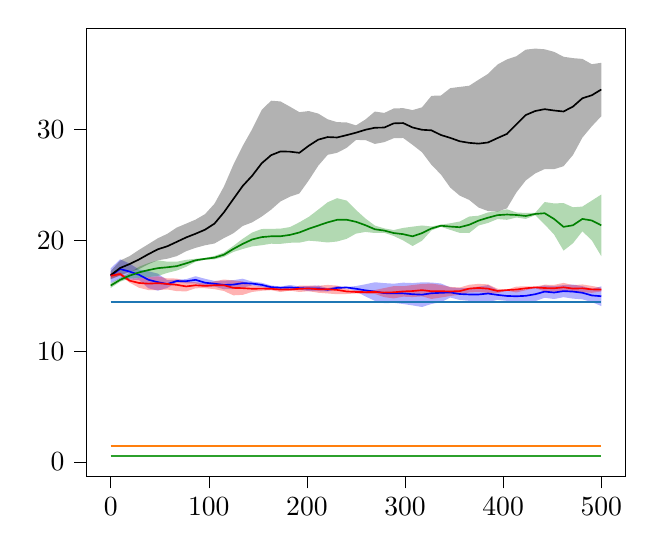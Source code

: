 % This file was created by tikzplotlib v0.9.6.
\begin{tikzpicture}

\definecolor{color0}{rgb}{0.122,0.467,0.706}
\definecolor{color1}{rgb}{1,0.498,0.055}
\definecolor{color2}{rgb}{0.173,0.627,0.173}

\begin{axis}[
tick align=outside,
tick pos=left,
x grid style={white!69.02!black},
xmin=-25, xmax=525,
xtick style={color=black},
y grid style={white!69.02!black},
ymin=-1.308, ymax=39.166,
ytick style={color=black}
]
\path [fill=blue, fill opacity=0.3]
(axis cs:0,17.481)
--(axis cs:0,16.17)
--(axis cs:9.615,16.555)
--(axis cs:19.231,16.471)
--(axis cs:28.846,16.431)
--(axis cs:38.462,15.688)
--(axis cs:48.077,15.475)
--(axis cs:57.692,15.721)
--(axis cs:67.308,16.215)
--(axis cs:76.923,16.142)
--(axis cs:86.538,16.126)
--(axis cs:96.154,15.837)
--(axis cs:105.769,15.849)
--(axis cs:115.385,15.599)
--(axis cs:125,15.62)
--(axis cs:134.615,15.759)
--(axis cs:144.231,15.938)
--(axis cs:153.846,15.808)
--(axis cs:163.462,15.633)
--(axis cs:173.077,15.64)
--(axis cs:182.692,15.553)
--(axis cs:192.308,15.548)
--(axis cs:201.923,15.435)
--(axis cs:211.538,15.422)
--(axis cs:221.154,15.411)
--(axis cs:230.769,15.571)
--(axis cs:240.385,15.722)
--(axis cs:250,15.405)
--(axis cs:259.615,14.953)
--(axis cs:269.231,14.556)
--(axis cs:278.846,14.342)
--(axis cs:288.462,14.374)
--(axis cs:298.077,14.27)
--(axis cs:307.692,14.141)
--(axis cs:317.308,13.998)
--(axis cs:326.923,14.271)
--(axis cs:336.538,14.435)
--(axis cs:346.154,14.853)
--(axis cs:355.769,14.634)
--(axis cs:365.385,14.552)
--(axis cs:375,14.42)
--(axis cs:384.615,14.453)
--(axis cs:394.231,14.637)
--(axis cs:403.846,14.552)
--(axis cs:413.462,14.433)
--(axis cs:423.077,14.42)
--(axis cs:432.692,14.522)
--(axis cs:442.308,14.835)
--(axis cs:451.923,14.718)
--(axis cs:461.538,14.886)
--(axis cs:471.154,14.754)
--(axis cs:480.769,14.692)
--(axis cs:490.385,14.444)
--(axis cs:500,14.087)
--(axis cs:500,15.857)
--(axis cs:500,15.857)
--(axis cs:490.385,15.641)
--(axis cs:480.769,15.876)
--(axis cs:471.154,16.026)
--(axis cs:461.538,15.975)
--(axis cs:451.923,15.889)
--(axis cs:442.308,15.942)
--(axis cs:432.692,15.778)
--(axis cs:423.077,15.596)
--(axis cs:413.462,15.5)
--(axis cs:403.846,15.439)
--(axis cs:394.231,15.543)
--(axis cs:384.615,15.977)
--(axis cs:375,15.839)
--(axis cs:365.385,15.71)
--(axis cs:355.769,15.705)
--(axis cs:346.154,15.772)
--(axis cs:336.538,16.123)
--(axis cs:326.923,16.206)
--(axis cs:317.308,16.225)
--(axis cs:307.692,16.16)
--(axis cs:298.077,16.194)
--(axis cs:288.462,16.101)
--(axis cs:278.846,16.156)
--(axis cs:269.231,16.231)
--(axis cs:259.615,16.049)
--(axis cs:250,15.889)
--(axis cs:240.385,15.8)
--(axis cs:230.769,15.88)
--(axis cs:221.154,15.703)
--(axis cs:211.538,15.941)
--(axis cs:201.923,15.89)
--(axis cs:192.308,15.86)
--(axis cs:182.692,15.984)
--(axis cs:173.077,15.842)
--(axis cs:163.462,15.943)
--(axis cs:153.846,16.186)
--(axis cs:144.231,16.29)
--(axis cs:134.615,16.55)
--(axis cs:125,16.422)
--(axis cs:115.385,16.379)
--(axis cs:105.769,16.353)
--(axis cs:96.154,16.546)
--(axis cs:86.538,16.776)
--(axis cs:76.923,16.514)
--(axis cs:67.308,16.467)
--(axis cs:57.692,16.418)
--(axis cs:48.077,17.01)
--(axis cs:38.462,17.223)
--(axis cs:28.846,17.388)
--(axis cs:19.231,17.921)
--(axis cs:9.615,18.304)
--(axis cs:0,17.481)
--cycle;

\path [fill=black, fill opacity=0.3]
(axis cs:0,17.239)
--(axis cs:0,16.494)
--(axis cs:9.615,16.858)
--(axis cs:19.231,17.153)
--(axis cs:28.846,17.423)
--(axis cs:38.462,17.861)
--(axis cs:48.077,18.217)
--(axis cs:57.692,18.356)
--(axis cs:67.308,18.59)
--(axis cs:76.923,19.035)
--(axis cs:86.538,19.339)
--(axis cs:96.154,19.57)
--(axis cs:105.769,19.731)
--(axis cs:115.385,20.216)
--(axis cs:125,20.651)
--(axis cs:134.615,21.315)
--(axis cs:144.231,21.642)
--(axis cs:153.846,22.158)
--(axis cs:163.462,22.781)
--(axis cs:173.077,23.531)
--(axis cs:182.692,23.957)
--(axis cs:192.308,24.249)
--(axis cs:201.923,25.435)
--(axis cs:211.538,26.751)
--(axis cs:221.154,27.737)
--(axis cs:230.769,27.919)
--(axis cs:240.385,28.36)
--(axis cs:250,29.077)
--(axis cs:259.615,29.071)
--(axis cs:269.231,28.722)
--(axis cs:278.846,28.882)
--(axis cs:288.462,29.233)
--(axis cs:298.077,29.259)
--(axis cs:307.692,28.636)
--(axis cs:317.308,27.97)
--(axis cs:326.923,26.835)
--(axis cs:336.538,25.962)
--(axis cs:346.154,24.772)
--(axis cs:355.769,24.051)
--(axis cs:365.385,23.665)
--(axis cs:375,22.975)
--(axis cs:384.615,22.658)
--(axis cs:394.231,22.608)
--(axis cs:403.846,22.901)
--(axis cs:413.462,24.335)
--(axis cs:423.077,25.425)
--(axis cs:432.692,26.058)
--(axis cs:442.308,26.451)
--(axis cs:451.923,26.44)
--(axis cs:461.538,26.707)
--(axis cs:471.154,27.719)
--(axis cs:480.769,29.29)
--(axis cs:490.385,30.314)
--(axis cs:500,31.22)
--(axis cs:500,36.045)
--(axis cs:500,36.045)
--(axis cs:490.385,35.917)
--(axis cs:480.769,36.396)
--(axis cs:471.154,36.464)
--(axis cs:461.538,36.59)
--(axis cs:451.923,37.033)
--(axis cs:442.308,37.264)
--(axis cs:432.692,37.326)
--(axis cs:423.077,37.233)
--(axis cs:413.462,36.636)
--(axis cs:403.846,36.349)
--(axis cs:394.231,35.888)
--(axis cs:384.615,35.045)
--(axis cs:375,34.519)
--(axis cs:365.385,33.972)
--(axis cs:355.769,33.866)
--(axis cs:346.154,33.758)
--(axis cs:336.538,33.091)
--(axis cs:326.923,33.061)
--(axis cs:317.308,32.024)
--(axis cs:307.692,31.776)
--(axis cs:298.077,31.95)
--(axis cs:288.462,31.921)
--(axis cs:278.846,31.518)
--(axis cs:269.231,31.643)
--(axis cs:259.615,30.925)
--(axis cs:250,30.394)
--(axis cs:240.385,30.663)
--(axis cs:230.769,30.687)
--(axis cs:221.154,30.943)
--(axis cs:211.538,31.461)
--(axis cs:201.923,31.687)
--(axis cs:192.308,31.589)
--(axis cs:182.692,32.084)
--(axis cs:173.077,32.557)
--(axis cs:163.462,32.622)
--(axis cs:153.846,31.779)
--(axis cs:144.231,30.062)
--(axis cs:134.615,28.549)
--(axis cs:125,26.835)
--(axis cs:115.385,24.866)
--(axis cs:105.769,23.319)
--(axis cs:96.154,22.384)
--(axis cs:86.538,21.888)
--(axis cs:76.923,21.526)
--(axis cs:67.308,21.167)
--(axis cs:57.692,20.604)
--(axis cs:48.077,20.203)
--(axis cs:38.462,19.675)
--(axis cs:28.846,19.154)
--(axis cs:19.231,18.591)
--(axis cs:9.615,18.188)
--(axis cs:0,17.239)
--cycle;

\path [fill=red, fill opacity=0.3]
(axis cs:0,17.073)
--(axis cs:0,16.567)
--(axis cs:9.615,16.825)
--(axis cs:19.231,16.206)
--(axis cs:28.846,15.736)
--(axis cs:38.462,15.524)
--(axis cs:48.077,15.526)
--(axis cs:57.692,15.581)
--(axis cs:67.308,15.433)
--(axis cs:76.923,15.407)
--(axis cs:86.538,15.69)
--(axis cs:96.154,15.694)
--(axis cs:105.769,15.611)
--(axis cs:115.385,15.445)
--(axis cs:125,15.051)
--(axis cs:134.615,15.097)
--(axis cs:144.231,15.36)
--(axis cs:153.846,15.463)
--(axis cs:163.462,15.516)
--(axis cs:173.077,15.352)
--(axis cs:182.692,15.478)
--(axis cs:192.308,15.354)
--(axis cs:201.923,15.424)
--(axis cs:211.538,15.286)
--(axis cs:221.154,15.222)
--(axis cs:230.769,15.151)
--(axis cs:240.385,15.172)
--(axis cs:250,15.221)
--(axis cs:259.615,15.195)
--(axis cs:269.231,15.179)
--(axis cs:278.846,14.889)
--(axis cs:288.462,14.771)
--(axis cs:298.077,14.932)
--(axis cs:307.692,14.895)
--(axis cs:317.308,14.962)
--(axis cs:326.923,14.725)
--(axis cs:336.538,14.853)
--(axis cs:346.154,14.992)
--(axis cs:355.769,15.107)
--(axis cs:365.385,15.31)
--(axis cs:375,15.351)
--(axis cs:384.615,15.273)
--(axis cs:394.231,15.248)
--(axis cs:403.846,15.472)
--(axis cs:413.462,15.31)
--(axis cs:423.077,15.513)
--(axis cs:432.692,15.707)
--(axis cs:442.308,15.41)
--(axis cs:451.923,15.383)
--(axis cs:461.538,15.377)
--(axis cs:471.154,15.35)
--(axis cs:480.769,15.337)
--(axis cs:490.385,15.277)
--(axis cs:500,15.401)
--(axis cs:500,15.732)
--(axis cs:500,15.732)
--(axis cs:490.385,15.901)
--(axis cs:480.769,16.032)
--(axis cs:471.154,15.971)
--(axis cs:461.538,16.174)
--(axis cs:451.923,15.995)
--(axis cs:442.308,16.011)
--(axis cs:432.692,15.832)
--(axis cs:423.077,15.862)
--(axis cs:413.462,15.842)
--(axis cs:403.846,15.575)
--(axis cs:394.231,15.648)
--(axis cs:384.615,16.039)
--(axis cs:375,16.088)
--(axis cs:365.385,16.005)
--(axis cs:355.769,15.758)
--(axis cs:346.154,15.811)
--(axis cs:336.538,15.99)
--(axis cs:326.923,16.113)
--(axis cs:317.308,16.078)
--(axis cs:307.692,15.982)
--(axis cs:298.077,15.871)
--(axis cs:288.462,15.882)
--(axis cs:278.846,15.707)
--(axis cs:269.231,15.533)
--(axis cs:259.615,15.489)
--(axis cs:250,15.49)
--(axis cs:240.385,15.635)
--(axis cs:230.769,15.93)
--(axis cs:221.154,15.992)
--(axis cs:211.538,15.916)
--(axis cs:201.923,15.918)
--(axis cs:192.308,15.924)
--(axis cs:182.692,15.674)
--(axis cs:173.077,15.785)
--(axis cs:163.462,15.768)
--(axis cs:153.846,15.853)
--(axis cs:144.231,15.933)
--(axis cs:134.615,16.303)
--(axis cs:125,16.396)
--(axis cs:115.385,16.48)
--(axis cs:105.769,16.314)
--(axis cs:96.154,16.113)
--(axis cs:86.538,16.232)
--(axis cs:76.923,16.3)
--(axis cs:67.308,16.57)
--(axis cs:57.692,16.574)
--(axis cs:48.077,16.773)
--(axis cs:38.462,16.686)
--(axis cs:28.846,16.601)
--(axis cs:19.231,16.552)
--(axis cs:9.615,17.121)
--(axis cs:0,17.073)
--cycle;

\path [fill=green!50!black, fill opacity=0.3]
(axis cs:0,16.152)
--(axis cs:0,15.716)
--(axis cs:9.615,16.282)
--(axis cs:19.231,16.575)
--(axis cs:28.846,16.616)
--(axis cs:38.462,16.7)
--(axis cs:48.077,16.801)
--(axis cs:57.692,17.078)
--(axis cs:67.308,17.287)
--(axis cs:76.923,17.625)
--(axis cs:86.538,18.082)
--(axis cs:96.154,18.269)
--(axis cs:105.769,18.303)
--(axis cs:115.385,18.522)
--(axis cs:125,18.964)
--(axis cs:134.615,19.236)
--(axis cs:144.231,19.472)
--(axis cs:153.846,19.576)
--(axis cs:163.462,19.71)
--(axis cs:173.077,19.698)
--(axis cs:182.692,19.797)
--(axis cs:192.308,19.808)
--(axis cs:201.923,19.986)
--(axis cs:211.538,19.916)
--(axis cs:221.154,19.825)
--(axis cs:230.769,19.913)
--(axis cs:240.385,20.149)
--(axis cs:250,20.623)
--(axis cs:259.615,20.774)
--(axis cs:269.231,20.68)
--(axis cs:278.846,20.697)
--(axis cs:288.462,20.41)
--(axis cs:298.077,20.01)
--(axis cs:307.692,19.502)
--(axis cs:317.308,19.98)
--(axis cs:326.923,20.911)
--(axis cs:336.538,21.245)
--(axis cs:346.154,20.961)
--(axis cs:355.769,20.689)
--(axis cs:365.385,20.678)
--(axis cs:375,21.356)
--(axis cs:384.615,21.587)
--(axis cs:394.231,21.94)
--(axis cs:403.846,21.868)
--(axis cs:413.462,22.079)
--(axis cs:423.077,21.949)
--(axis cs:432.692,22.289)
--(axis cs:442.308,21.453)
--(axis cs:451.923,20.54)
--(axis cs:461.538,19.086)
--(axis cs:471.154,19.753)
--(axis cs:480.769,20.832)
--(axis cs:490.385,20.012)
--(axis cs:500,18.587)
--(axis cs:500,24.152)
--(axis cs:500,24.152)
--(axis cs:490.385,23.605)
--(axis cs:480.769,23.064)
--(axis cs:471.154,23.001)
--(axis cs:461.538,23.381)
--(axis cs:451.923,23.349)
--(axis cs:442.308,23.474)
--(axis cs:432.692,22.507)
--(axis cs:423.077,22.485)
--(axis cs:413.462,22.534)
--(axis cs:403.846,22.821)
--(axis cs:394.231,22.641)
--(axis cs:384.615,22.535)
--(axis cs:375,22.241)
--(axis cs:365.385,22.164)
--(axis cs:355.769,21.715)
--(axis cs:346.154,21.557)
--(axis cs:336.538,21.429)
--(axis cs:326.923,21.265)
--(axis cs:317.308,21.358)
--(axis cs:307.692,21.25)
--(axis cs:298.077,21.138)
--(axis cs:288.462,20.943)
--(axis cs:278.846,21.096)
--(axis cs:269.231,21.35)
--(axis cs:259.615,21.992)
--(axis cs:250,22.759)
--(axis cs:240.385,23.609)
--(axis cs:230.769,23.824)
--(axis cs:221.154,23.455)
--(axis cs:211.538,22.787)
--(axis cs:201.923,22.137)
--(axis cs:192.308,21.644)
--(axis cs:182.692,21.215)
--(axis cs:173.077,21.072)
--(axis cs:163.462,21.052)
--(axis cs:153.846,21.038)
--(axis cs:144.231,20.722)
--(axis cs:134.615,20.16)
--(axis cs:125,19.514)
--(axis cs:115.385,18.916)
--(axis cs:105.769,18.605)
--(axis cs:96.154,18.425)
--(axis cs:86.538,18.35)
--(axis cs:76.923,18.258)
--(axis cs:67.308,18.083)
--(axis cs:57.692,18.091)
--(axis cs:48.077,18.211)
--(axis cs:38.462,17.961)
--(axis cs:28.846,17.63)
--(axis cs:19.231,17.074)
--(axis cs:9.615,16.618)
--(axis cs:0,16.152)
--cycle;

\addplot [semithick, blue]
table {%
0 16.825
9.615 17.429
19.231 17.196
28.846 16.909
38.462 16.455
48.077 16.243
57.692 16.07
67.308 16.341
76.923 16.328
86.538 16.451
96.154 16.192
105.769 16.101
115.385 15.989
125 16.021
134.615 16.154
144.231 16.114
153.846 15.997
163.462 15.788
173.077 15.741
182.692 15.769
192.308 15.704
201.923 15.662
211.538 15.681
221.154 15.557
230.769 15.725
240.385 15.761
250 15.647
259.615 15.501
269.231 15.393
278.846 15.249
288.462 15.237
298.077 15.232
307.692 15.151
317.308 15.111
326.923 15.239
336.538 15.279
346.154 15.312
355.769 15.169
365.385 15.131
375 15.13
384.615 15.215
394.231 15.09
403.846 14.996
413.462 14.967
423.077 15.008
432.692 15.15
442.308 15.389
451.923 15.303
461.538 15.431
471.154 15.39
480.769 15.284
490.385 15.043
500 14.972
};
\addplot [semithick, black]
table {%
0 16.867
9.615 17.523
19.231 17.872
28.846 18.289
38.462 18.768
48.077 19.21
57.692 19.48
67.308 19.878
76.923 20.28
86.538 20.613
96.154 20.977
105.769 21.525
115.385 22.541
125 23.743
134.615 24.932
144.231 25.852
153.846 26.968
163.462 27.702
173.077 28.044
182.692 28.021
192.308 27.919
201.923 28.561
211.538 29.106
221.154 29.34
230.769 29.303
240.385 29.512
250 29.735
259.615 29.998
269.231 30.182
278.846 30.2
288.462 30.577
298.077 30.604
307.692 30.206
317.308 29.997
326.923 29.948
336.538 29.527
346.154 29.265
355.769 28.959
365.385 28.819
375 28.747
384.615 28.852
394.231 29.248
403.846 29.625
413.462 30.485
423.077 31.329
432.692 31.692
442.308 31.858
451.923 31.737
461.538 31.648
471.154 32.091
480.769 32.843
490.385 33.116
500 33.633
};
\addplot [semithick, red]
table {%
0 16.82
9.615 16.973
19.231 16.379
28.846 16.168
38.462 16.105
48.077 16.15
57.692 16.077
67.308 16.001
76.923 15.854
86.538 15.961
96.154 15.903
105.769 15.963
115.385 15.962
125 15.724
134.615 15.7
144.231 15.647
153.846 15.658
163.462 15.642
173.077 15.568
182.692 15.576
192.308 15.639
201.923 15.671
211.538 15.601
221.154 15.607
230.769 15.541
240.385 15.403
250 15.355
259.615 15.342
269.231 15.356
278.846 15.298
288.462 15.326
298.077 15.402
307.692 15.438
317.308 15.52
326.923 15.419
336.538 15.421
346.154 15.401
355.769 15.433
365.385 15.657
375 15.72
384.615 15.656
394.231 15.448
403.846 15.523
413.462 15.576
423.077 15.687
432.692 15.77
442.308 15.71
451.923 15.689
461.538 15.776
471.154 15.66
480.769 15.685
490.385 15.589
500 15.566
};
\addplot [semithick, green!50!black]
table {%
0 15.934
9.615 16.45
19.231 16.825
28.846 17.123
38.462 17.331
48.077 17.506
57.692 17.585
67.308 17.685
76.923 17.942
86.538 18.216
96.154 18.347
105.769 18.454
115.385 18.719
125 19.239
134.615 19.698
144.231 20.097
153.846 20.307
163.462 20.381
173.077 20.385
182.692 20.506
192.308 20.726
201.923 21.061
211.538 21.351
221.154 21.64
230.769 21.869
240.385 21.879
250 21.691
259.615 21.383
269.231 21.015
278.846 20.897
288.462 20.676
298.077 20.574
307.692 20.376
317.308 20.669
326.923 21.088
336.538 21.337
346.154 21.259
355.769 21.202
365.385 21.421
375 21.799
384.615 22.061
394.231 22.29
403.846 22.345
413.462 22.306
423.077 22.217
432.692 22.398
442.308 22.464
451.923 21.944
461.538 21.233
471.154 21.377
480.769 21.948
490.385 21.808
500 21.37
};
\addplot [semithick, color0]
table {%
0 14.473
9.615 14.473
19.231 14.473
28.846 14.473
38.462 14.473
48.077 14.473
57.692 14.473
67.308 14.473
76.923 14.473
86.538 14.473
96.154 14.473
105.769 14.473
115.385 14.473
125 14.473
134.615 14.473
144.231 14.473
153.846 14.473
163.462 14.473
173.077 14.473
182.692 14.473
192.308 14.473
201.923 14.473
211.538 14.473
221.154 14.473
230.769 14.473
240.385 14.473
250 14.473
259.615 14.473
269.231 14.473
278.846 14.473
288.462 14.473
298.077 14.473
307.692 14.473
317.308 14.473
326.923 14.473
336.538 14.473
346.154 14.473
355.769 14.473
365.385 14.473
375 14.473
384.615 14.473
394.231 14.473
403.846 14.473
413.462 14.473
423.077 14.473
432.692 14.473
442.308 14.473
451.923 14.473
461.538 14.473
471.154 14.473
480.769 14.473
490.385 14.473
500 14.473
};
\addplot [semithick, color1]
table {%
0 1.421
9.615 1.421
19.231 1.421
28.846 1.421
38.462 1.421
48.077 1.421
57.692 1.421
67.308 1.421
76.923 1.421
86.538 1.421
96.154 1.421
105.769 1.421
115.385 1.421
125 1.421
134.615 1.421
144.231 1.421
153.846 1.421
163.462 1.421
173.077 1.421
182.692 1.421
192.308 1.421
201.923 1.421
211.538 1.421
221.154 1.421
230.769 1.421
240.385 1.421
250 1.421
259.615 1.421
269.231 1.421
278.846 1.421
288.462 1.421
298.077 1.421
307.692 1.421
317.308 1.421
326.923 1.421
336.538 1.421
346.154 1.421
355.769 1.421
365.385 1.421
375 1.421
384.615 1.421
394.231 1.421
403.846 1.421
413.462 1.421
423.077 1.421
432.692 1.421
442.308 1.421
451.923 1.421
461.538 1.421
471.154 1.421
480.769 1.421
490.385 1.421
500 1.421
};
\addplot [semithick, color2]
table {%
0 0.532
9.615 0.532
19.231 0.532
28.846 0.532
38.462 0.532
48.077 0.532
57.692 0.532
67.308 0.532
76.923 0.532
86.538 0.532
96.154 0.532
105.769 0.532
115.385 0.532
125 0.532
134.615 0.532
144.231 0.532
153.846 0.532
163.462 0.532
173.077 0.532
182.692 0.532
192.308 0.532
201.923 0.532
211.538 0.532
221.154 0.532
230.769 0.532
240.385 0.532
250 0.532
259.615 0.532
269.231 0.532
278.846 0.532
288.462 0.532
298.077 0.532
307.692 0.532
317.308 0.532
326.923 0.532
336.538 0.532
346.154 0.532
355.769 0.532
365.385 0.532
375 0.532
384.615 0.532
394.231 0.532
403.846 0.532
413.462 0.532
423.077 0.532
432.692 0.532
442.308 0.532
451.923 0.532
461.538 0.532
471.154 0.532
480.769 0.532
490.385 0.532
500 0.532
};
\end{axis}

\end{tikzpicture}
